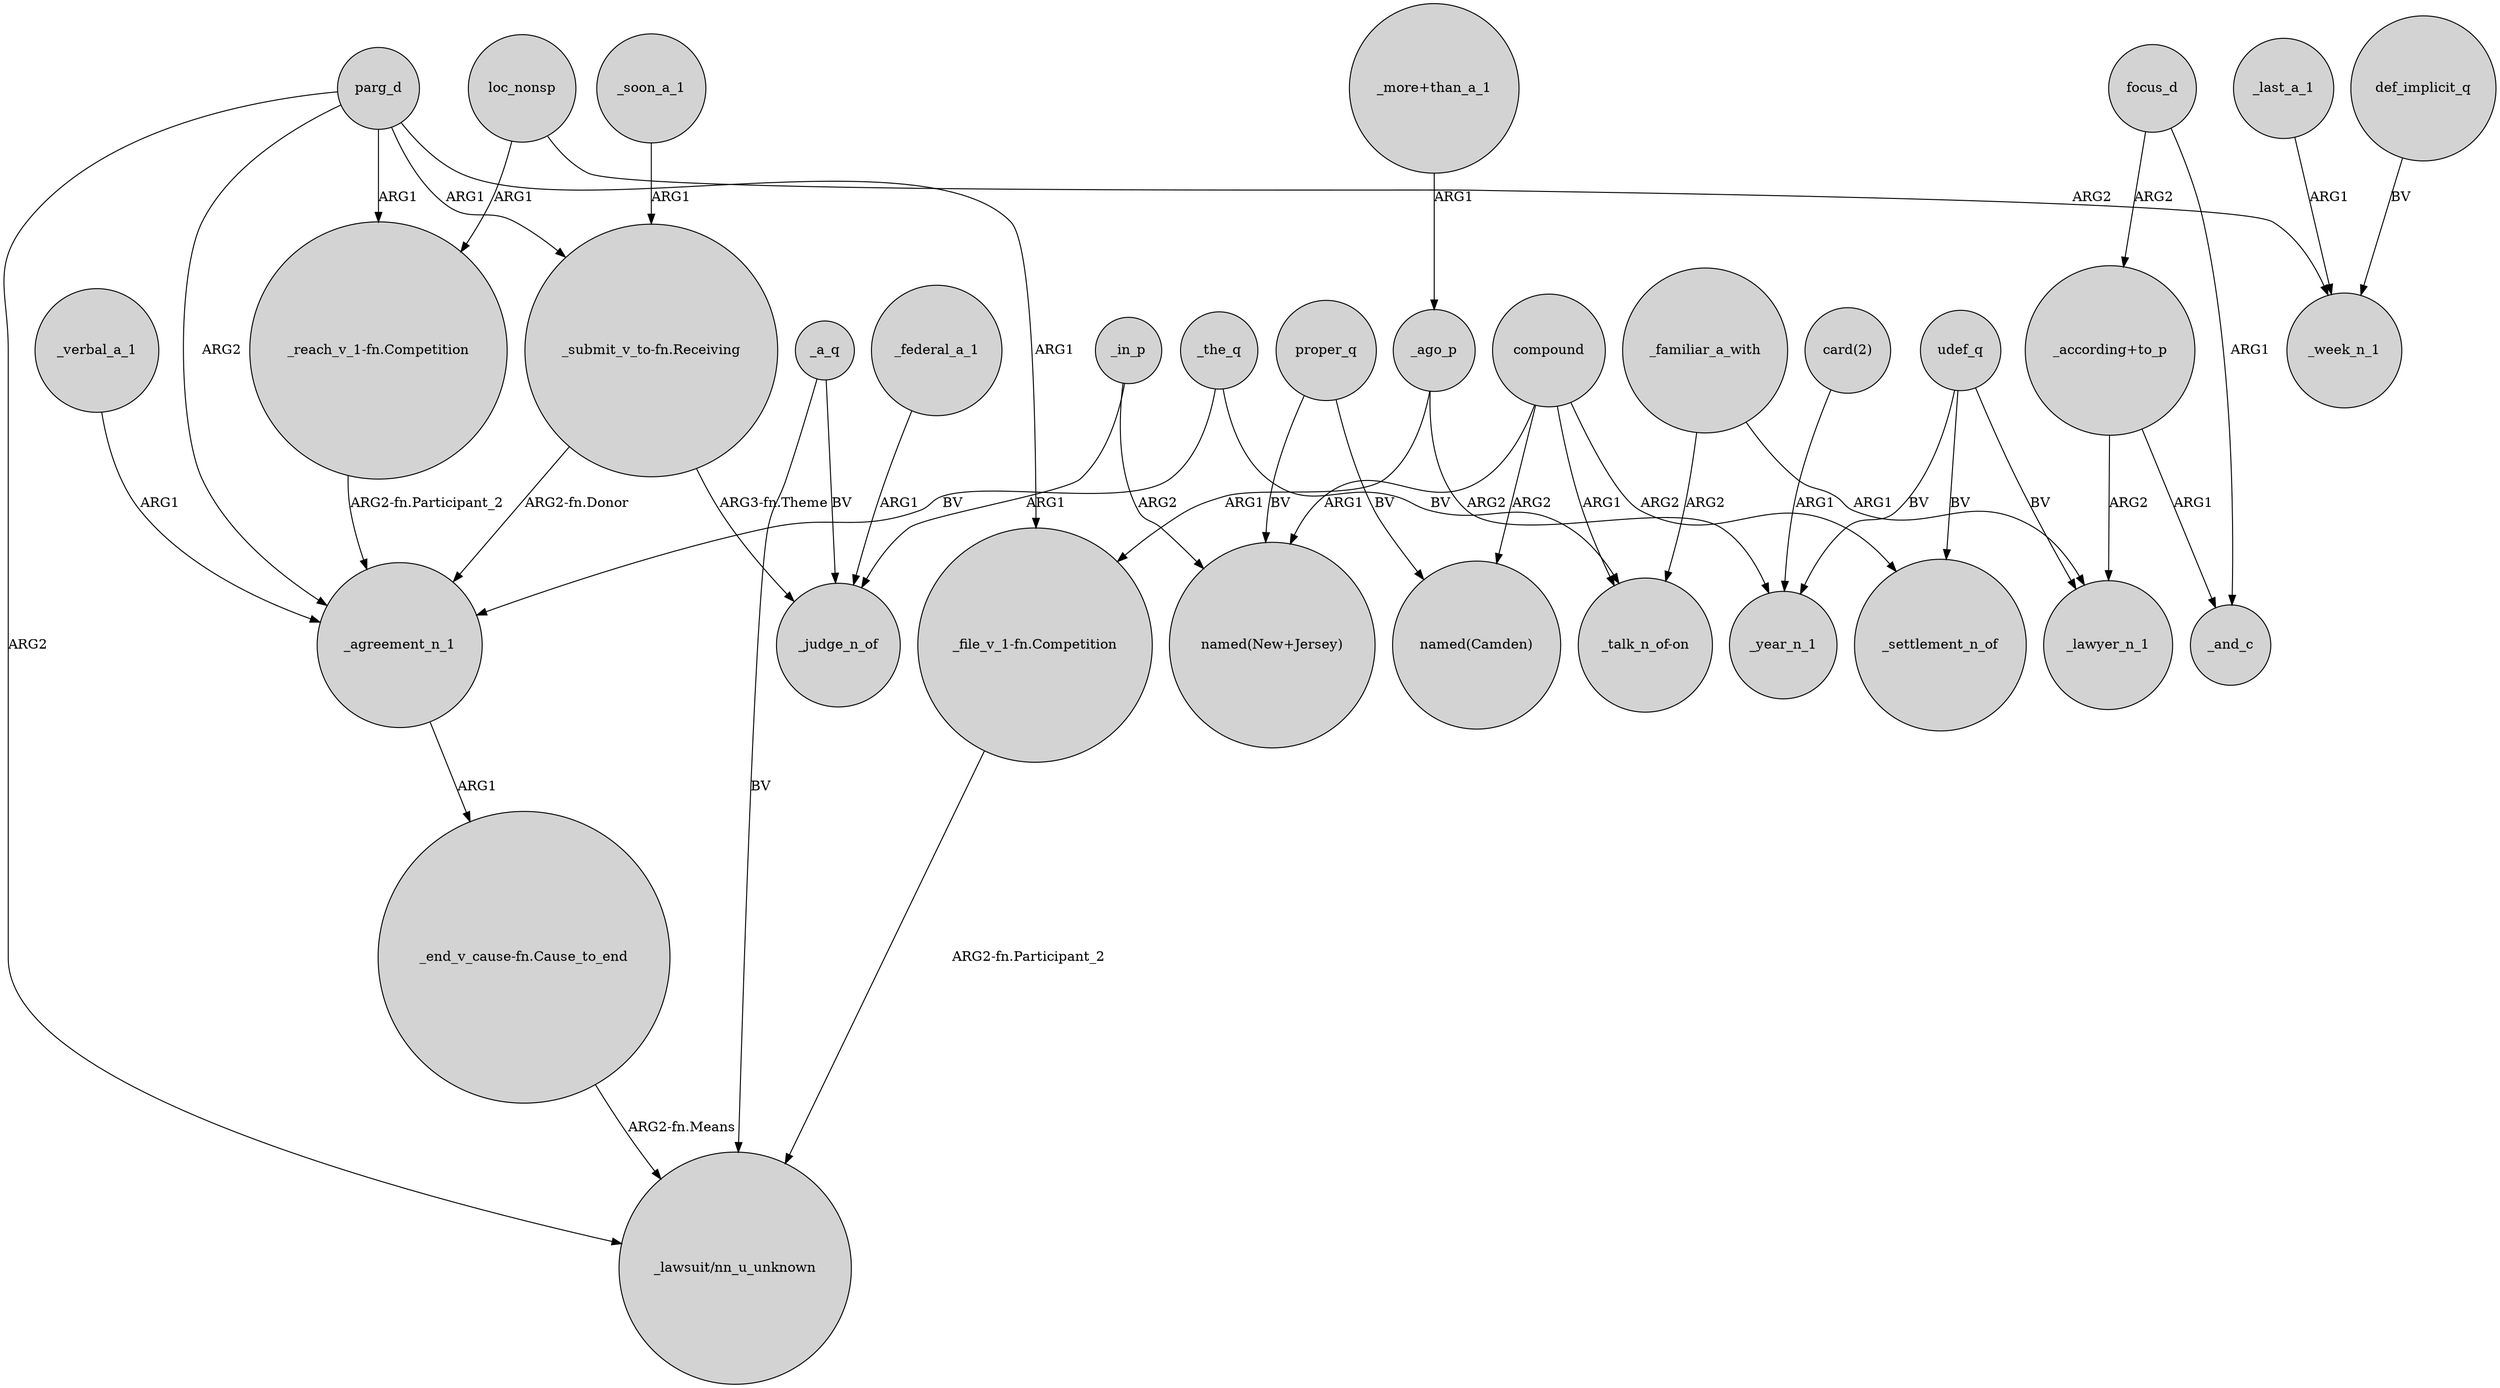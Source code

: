 digraph {
	node [shape=circle style=filled]
	_the_q -> _agreement_n_1 [label=BV]
	proper_q -> "named(New+Jersey)" [label=BV]
	_in_p -> _judge_n_of [label=ARG1]
	"_submit_v_to-fn.Receiving" -> _agreement_n_1 [label="ARG2-fn.Donor"]
	"_reach_v_1-fn.Competition" -> _agreement_n_1 [label="ARG2-fn.Participant_2"]
	parg_d -> _agreement_n_1 [label=ARG2]
	proper_q -> "named(Camden)" [label=BV]
	parg_d -> "_reach_v_1-fn.Competition" [label=ARG1]
	"_according+to_p" -> _and_c [label=ARG1]
	compound -> "named(New+Jersey)" [label=ARG1]
	"_submit_v_to-fn.Receiving" -> _judge_n_of [label="ARG3-fn.Theme"]
	focus_d -> "_according+to_p" [label=ARG2]
	compound -> "_talk_n_of-on" [label=ARG1]
	udef_q -> _settlement_n_of [label=BV]
	loc_nonsp -> _week_n_1 [label=ARG2]
	_in_p -> "named(New+Jersey)" [label=ARG2]
	_familiar_a_with -> "_talk_n_of-on" [label=ARG2]
	parg_d -> "_file_v_1-fn.Competition" [label=ARG1]
	"_more+than_a_1" -> _ago_p [label=ARG1]
	"_according+to_p" -> _lawyer_n_1 [label=ARG2]
	_federal_a_1 -> _judge_n_of [label=ARG1]
	_the_q -> "_talk_n_of-on" [label=BV]
	_a_q -> _judge_n_of [label=BV]
	_ago_p -> "_file_v_1-fn.Competition" [label=ARG1]
	parg_d -> "_lawsuit/nn_u_unknown" [label=ARG2]
	_last_a_1 -> _week_n_1 [label=ARG1]
	focus_d -> _and_c [label=ARG1]
	compound -> "named(Camden)" [label=ARG2]
	def_implicit_q -> _week_n_1 [label=BV]
	_agreement_n_1 -> "_end_v_cause-fn.Cause_to_end" [label=ARG1]
	_ago_p -> _year_n_1 [label=ARG2]
	loc_nonsp -> "_reach_v_1-fn.Competition" [label=ARG1]
	udef_q -> _lawyer_n_1 [label=BV]
	udef_q -> _year_n_1 [label=BV]
	"card(2)" -> _year_n_1 [label=ARG1]
	_soon_a_1 -> "_submit_v_to-fn.Receiving" [label=ARG1]
	_a_q -> "_lawsuit/nn_u_unknown" [label=BV]
	_verbal_a_1 -> _agreement_n_1 [label=ARG1]
	compound -> _settlement_n_of [label=ARG2]
	"_file_v_1-fn.Competition" -> "_lawsuit/nn_u_unknown" [label="ARG2-fn.Participant_2"]
	_familiar_a_with -> _lawyer_n_1 [label=ARG1]
	parg_d -> "_submit_v_to-fn.Receiving" [label=ARG1]
	"_end_v_cause-fn.Cause_to_end" -> "_lawsuit/nn_u_unknown" [label="ARG2-fn.Means"]
}
